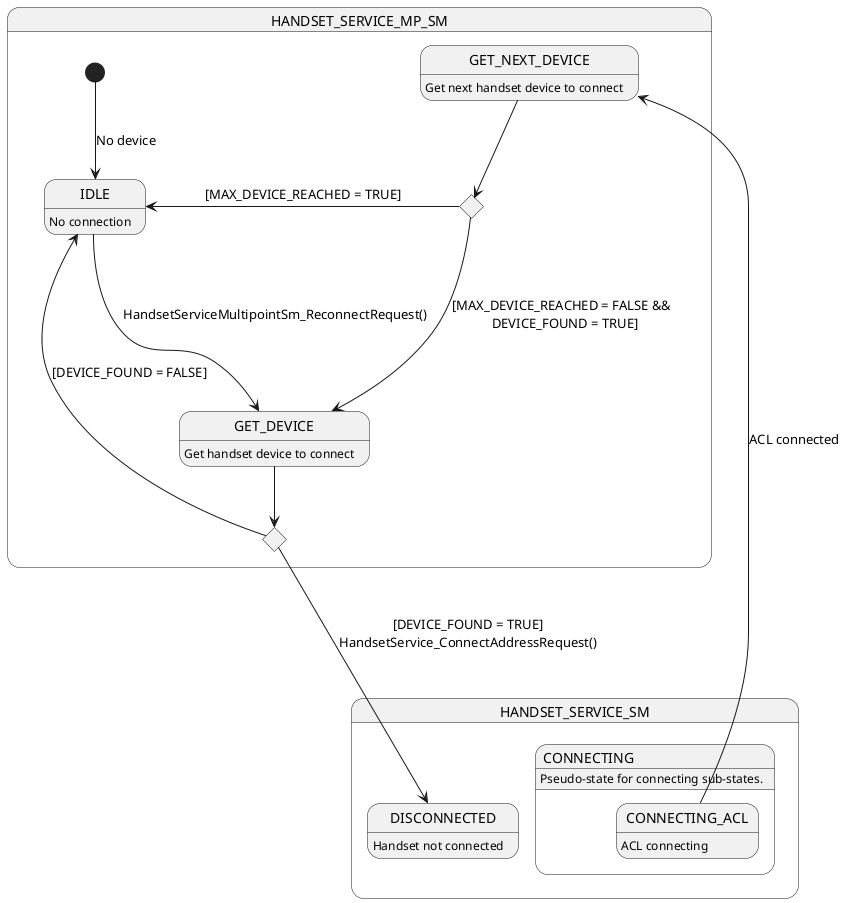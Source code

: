 @startuml


state HANDSET_SERVICE_MP_SM{
    state IDLE : No connection 
    state GET_DEVICE : Get handset device to connect
    state GET_NEXT_DEVICE : Get next handset device to connect

    [*] -down-> IDLE : No device

    IDLE -down--> GET_DEVICE : HandsetServiceMultipointSm_ReconnectRequest()

    state c <<choice>>
    GET_DEVICE -down-> c
    c -up-> IDLE : [DEVICE_FOUND = FALSE]

    state d <<choice>>
    GET_NEXT_DEVICE -down-> d
    d -> GET_DEVICE : [MAX_DEVICE_REACHED = FALSE && \n DEVICE_FOUND = TRUE]
    d -> IDLE : [MAX_DEVICE_REACHED = TRUE]
}
state HANDSET_SERVICE_SM {
    state DISCONNECTED : Handset not connected
    state CONNECTING : Pseudo-state for connecting sub-states.
    
    c -down--> DISCONNECTED : [DEVICE_FOUND = TRUE]\nHandsetService_ConnectAddressRequest()
    state CONNECTING {
        state CONNECTING_ACL : ACL connecting
        
        CONNECTING_ACL --> GET_NEXT_DEVICE : ACL connected
    }
}
@enduml
